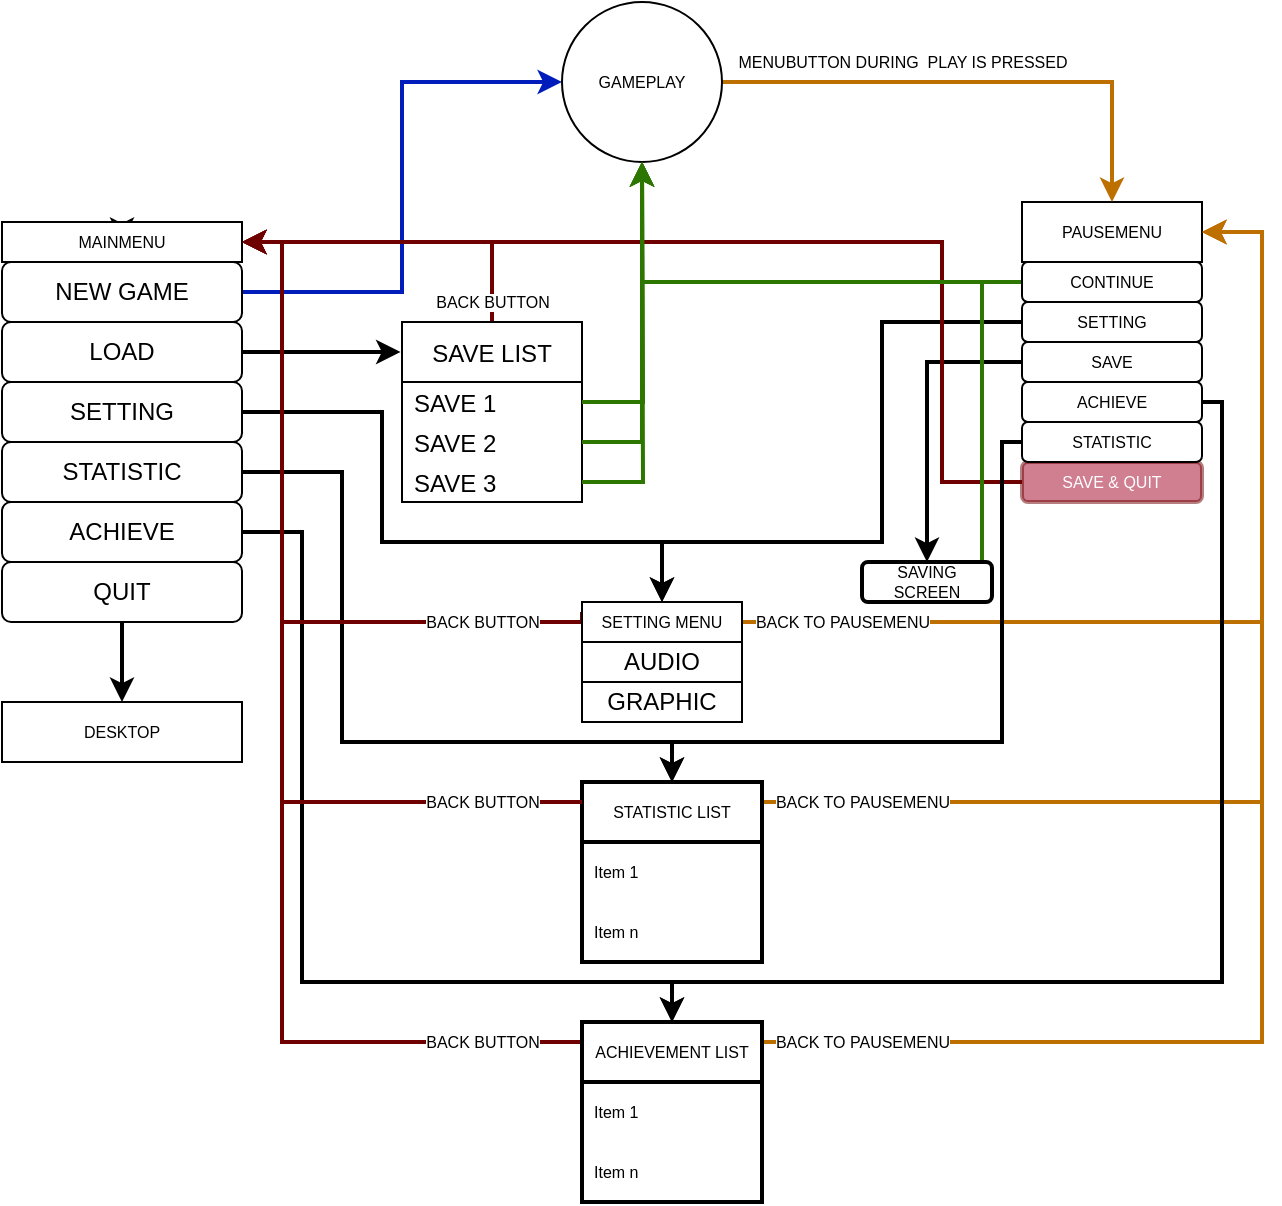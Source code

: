 <mxfile version="20.5.1" type="github">
  <diagram id="prtHgNgQTEPvFCAcTncT" name="Page-1">
    <mxGraphModel dx="1146" dy="655" grid="1" gridSize="10" guides="1" tooltips="1" connect="1" arrows="1" fold="1" page="1" pageScale="1" pageWidth="827" pageHeight="1169" math="0" shadow="0">
      <root>
        <mxCell id="0" />
        <mxCell id="1" parent="0" />
        <mxCell id="apJZovQpeUdkxuOFmRe_-32" style="edgeStyle=orthogonalEdgeStyle;rounded=0;jumpSize=9;orthogonalLoop=1;jettySize=auto;html=1;entryX=0;entryY=0.5;entryDx=0;entryDy=0;strokeColor=#001DBC;strokeWidth=2;fontSize=8;fontColor=#000000;fillColor=#0050ef;" edge="1" parent="1" source="apJZovQpeUdkxuOFmRe_-3" target="apJZovQpeUdkxuOFmRe_-30">
          <mxGeometry relative="1" as="geometry" />
        </mxCell>
        <mxCell id="apJZovQpeUdkxuOFmRe_-3" value="NEW GAME" style="rounded=1;whiteSpace=wrap;html=1;" vertex="1" parent="1">
          <mxGeometry x="120" y="170" width="120" height="30" as="geometry" />
        </mxCell>
        <mxCell id="apJZovQpeUdkxuOFmRe_-48" style="edgeStyle=orthogonalEdgeStyle;rounded=0;jumpSize=9;orthogonalLoop=1;jettySize=auto;html=1;exitX=1;exitY=0.5;exitDx=0;exitDy=0;entryX=-0.008;entryY=0.166;entryDx=0;entryDy=0;entryPerimeter=0;strokeColor=default;strokeWidth=2;fontSize=8;fontColor=#000000;" edge="1" parent="1" source="apJZovQpeUdkxuOFmRe_-4" target="apJZovQpeUdkxuOFmRe_-10">
          <mxGeometry relative="1" as="geometry" />
        </mxCell>
        <mxCell id="apJZovQpeUdkxuOFmRe_-4" value="LOAD" style="rounded=1;whiteSpace=wrap;html=1;" vertex="1" parent="1">
          <mxGeometry x="120" y="200" width="120" height="30" as="geometry" />
        </mxCell>
        <mxCell id="apJZovQpeUdkxuOFmRe_-18" style="edgeStyle=orthogonalEdgeStyle;rounded=0;orthogonalLoop=1;jettySize=auto;html=1;entryX=0.125;entryY=0.257;entryDx=0;entryDy=0;entryPerimeter=0;fontColor=#000000;" edge="1" parent="1" source="apJZovQpeUdkxuOFmRe_-17" target="apJZovQpeUdkxuOFmRe_-16">
          <mxGeometry relative="1" as="geometry" />
        </mxCell>
        <mxCell id="apJZovQpeUdkxuOFmRe_-42" style="edgeStyle=orthogonalEdgeStyle;rounded=0;jumpSize=9;orthogonalLoop=1;jettySize=auto;html=1;entryX=0.5;entryY=0;entryDx=0;entryDy=0;strokeColor=default;strokeWidth=2;fontSize=8;fontColor=#000000;" edge="1" parent="1" source="apJZovQpeUdkxuOFmRe_-5" target="apJZovQpeUdkxuOFmRe_-21">
          <mxGeometry relative="1" as="geometry">
            <Array as="points">
              <mxPoint x="310" y="245" />
              <mxPoint x="310" y="310" />
              <mxPoint x="450" y="310" />
            </Array>
          </mxGeometry>
        </mxCell>
        <mxCell id="apJZovQpeUdkxuOFmRe_-5" value="SETTING" style="rounded=1;whiteSpace=wrap;html=1;" vertex="1" parent="1">
          <mxGeometry x="120" y="230" width="120" height="30" as="geometry" />
        </mxCell>
        <mxCell id="apJZovQpeUdkxuOFmRe_-68" style="edgeStyle=orthogonalEdgeStyle;rounded=0;jumpSize=9;orthogonalLoop=1;jettySize=auto;html=1;exitX=1;exitY=0.5;exitDx=0;exitDy=0;entryX=0.5;entryY=0;entryDx=0;entryDy=0;strokeColor=default;strokeWidth=2;fontSize=8;fontColor=#000000;" edge="1" parent="1" source="apJZovQpeUdkxuOFmRe_-6" target="apJZovQpeUdkxuOFmRe_-60">
          <mxGeometry relative="1" as="geometry">
            <Array as="points">
              <mxPoint x="290" y="275" />
              <mxPoint x="290" y="410" />
              <mxPoint x="455" y="410" />
            </Array>
          </mxGeometry>
        </mxCell>
        <mxCell id="apJZovQpeUdkxuOFmRe_-6" value="STATISTIC" style="rounded=1;whiteSpace=wrap;html=1;" vertex="1" parent="1">
          <mxGeometry x="120" y="260" width="120" height="30" as="geometry" />
        </mxCell>
        <mxCell id="apJZovQpeUdkxuOFmRe_-79" style="edgeStyle=orthogonalEdgeStyle;rounded=0;jumpSize=9;orthogonalLoop=1;jettySize=auto;html=1;exitX=1;exitY=0.5;exitDx=0;exitDy=0;entryX=0.5;entryY=0;entryDx=0;entryDy=0;strokeColor=default;strokeWidth=2;fontSize=8;fontColor=#000000;" edge="1" parent="1" source="apJZovQpeUdkxuOFmRe_-7" target="apJZovQpeUdkxuOFmRe_-74">
          <mxGeometry relative="1" as="geometry">
            <Array as="points">
              <mxPoint x="270" y="305" />
              <mxPoint x="270" y="530" />
              <mxPoint x="455" y="530" />
            </Array>
          </mxGeometry>
        </mxCell>
        <mxCell id="apJZovQpeUdkxuOFmRe_-7" value="ACHIEVE" style="rounded=1;whiteSpace=wrap;html=1;" vertex="1" parent="1">
          <mxGeometry x="120" y="290" width="120" height="30" as="geometry" />
        </mxCell>
        <mxCell id="apJZovQpeUdkxuOFmRe_-26" style="edgeStyle=orthogonalEdgeStyle;rounded=0;jumpSize=9;orthogonalLoop=1;jettySize=auto;html=1;strokeColor=default;strokeWidth=2;fontSize=8;fontColor=#000000;entryX=0.5;entryY=0;entryDx=0;entryDy=0;" edge="1" parent="1" source="apJZovQpeUdkxuOFmRe_-8" target="apJZovQpeUdkxuOFmRe_-27">
          <mxGeometry relative="1" as="geometry">
            <mxPoint x="90" y="530" as="targetPoint" />
          </mxGeometry>
        </mxCell>
        <mxCell id="apJZovQpeUdkxuOFmRe_-8" value="QUIT" style="rounded=1;whiteSpace=wrap;html=1;" vertex="1" parent="1">
          <mxGeometry x="120" y="320" width="120" height="30" as="geometry" />
        </mxCell>
        <mxCell id="apJZovQpeUdkxuOFmRe_-49" value="BACK BUTTON" style="edgeStyle=orthogonalEdgeStyle;rounded=0;jumpSize=9;orthogonalLoop=1;jettySize=auto;html=1;entryX=1;entryY=0.5;entryDx=0;entryDy=0;strokeColor=#6F0000;strokeWidth=2;fontSize=8;fontColor=#000000;fillColor=#a20025;" edge="1" parent="1" source="apJZovQpeUdkxuOFmRe_-10" target="apJZovQpeUdkxuOFmRe_-24">
          <mxGeometry x="-0.879" relative="1" as="geometry">
            <Array as="points">
              <mxPoint x="365" y="160" />
            </Array>
            <mxPoint as="offset" />
          </mxGeometry>
        </mxCell>
        <mxCell id="apJZovQpeUdkxuOFmRe_-10" value="SAVE LIST" style="swimlane;fontStyle=0;childLayout=stackLayout;horizontal=1;startSize=30;horizontalStack=0;resizeParent=1;resizeParentMax=0;resizeLast=0;collapsible=1;marginBottom=0;labelBackgroundColor=default;labelBorderColor=none;gradientColor=none;strokeColor=default;" vertex="1" parent="1">
          <mxGeometry x="320" y="200" width="90" height="90" as="geometry">
            <mxRectangle x="440" y="170" width="70" height="30" as="alternateBounds" />
          </mxGeometry>
        </mxCell>
        <mxCell id="apJZovQpeUdkxuOFmRe_-11" value="SAVE 1" style="text;strokeColor=none;fillColor=none;align=left;verticalAlign=middle;spacingLeft=4;spacingRight=4;overflow=hidden;points=[[0,0.5],[1,0.5]];portConstraint=eastwest;rotatable=0;" vertex="1" parent="apJZovQpeUdkxuOFmRe_-10">
          <mxGeometry y="30" width="90" height="20" as="geometry" />
        </mxCell>
        <mxCell id="apJZovQpeUdkxuOFmRe_-12" value="SAVE 2" style="text;strokeColor=none;fillColor=none;align=left;verticalAlign=middle;spacingLeft=4;spacingRight=4;overflow=hidden;points=[[0,0.5],[1,0.5]];portConstraint=eastwest;rotatable=0;labelBackgroundColor=none;labelBorderColor=none;" vertex="1" parent="apJZovQpeUdkxuOFmRe_-10">
          <mxGeometry y="50" width="90" height="20" as="geometry" />
        </mxCell>
        <mxCell id="apJZovQpeUdkxuOFmRe_-13" value="SAVE 3" style="text;strokeColor=none;fillColor=none;align=left;verticalAlign=middle;spacingLeft=4;spacingRight=4;overflow=hidden;points=[[0,0.5],[1,0.5]];portConstraint=eastwest;rotatable=0;labelBorderColor=none;" vertex="1" parent="apJZovQpeUdkxuOFmRe_-10">
          <mxGeometry y="70" width="90" height="20" as="geometry" />
        </mxCell>
        <mxCell id="apJZovQpeUdkxuOFmRe_-16" value="AUDIO" style="rounded=0;whiteSpace=wrap;html=1;labelBackgroundColor=default;labelBorderColor=none;strokeColor=default;fontColor=#000000;gradientColor=none;" vertex="1" parent="1">
          <mxGeometry x="410" y="360" width="80" height="20" as="geometry" />
        </mxCell>
        <mxCell id="apJZovQpeUdkxuOFmRe_-17" value="GRAPHIC" style="rounded=0;whiteSpace=wrap;html=1;labelBackgroundColor=default;labelBorderColor=none;strokeColor=default;fontColor=#000000;gradientColor=none;" vertex="1" parent="1">
          <mxGeometry x="410" y="380" width="80" height="20" as="geometry" />
        </mxCell>
        <mxCell id="apJZovQpeUdkxuOFmRe_-22" value="BACK BUTTON" style="edgeStyle=orthogonalEdgeStyle;orthogonalLoop=1;jettySize=auto;html=1;exitX=0;exitY=0.25;exitDx=0;exitDy=0;entryX=1;entryY=0.5;entryDx=0;entryDy=0;fontSize=8;fontColor=#000000;rounded=0;strokeWidth=2;fillColor=#a20025;strokeColor=#6F0000;" edge="1" parent="1" source="apJZovQpeUdkxuOFmRe_-21" target="apJZovQpeUdkxuOFmRe_-24">
          <mxGeometry x="-0.699" relative="1" as="geometry">
            <Array as="points">
              <mxPoint x="410" y="350" />
              <mxPoint x="260" y="350" />
              <mxPoint x="260" y="160" />
            </Array>
            <mxPoint as="offset" />
          </mxGeometry>
        </mxCell>
        <mxCell id="apJZovQpeUdkxuOFmRe_-86" value="BACK TO PAUSEMENU" style="edgeStyle=orthogonalEdgeStyle;rounded=0;jumpSize=9;orthogonalLoop=1;jettySize=auto;html=1;entryX=1;entryY=0.5;entryDx=0;entryDy=0;strokeColor=#BD7000;strokeWidth=2;fontSize=8;fontColor=#000000;fillColor=#f0a30a;" edge="1" parent="1" source="apJZovQpeUdkxuOFmRe_-21" target="apJZovQpeUdkxuOFmRe_-28">
          <mxGeometry x="-0.794" relative="1" as="geometry">
            <Array as="points">
              <mxPoint x="750" y="350" />
              <mxPoint x="750" y="155" />
            </Array>
            <mxPoint as="offset" />
          </mxGeometry>
        </mxCell>
        <mxCell id="apJZovQpeUdkxuOFmRe_-21" value="&lt;p style=&quot;line-height: 1.2; font-size: 8px;&quot;&gt;SETTING MENU&lt;/p&gt;" style="rounded=0;whiteSpace=wrap;html=1;labelBackgroundColor=none;labelBorderColor=none;strokeColor=default;fontColor=#000000;gradientColor=none;spacing=0;" vertex="1" parent="1">
          <mxGeometry x="410" y="340" width="80" height="20" as="geometry" />
        </mxCell>
        <mxCell id="apJZovQpeUdkxuOFmRe_-54" style="edgeStyle=orthogonalEdgeStyle;rounded=0;jumpSize=9;orthogonalLoop=1;jettySize=auto;html=1;exitX=0.5;exitY=0;exitDx=0;exitDy=0;strokeColor=default;strokeWidth=2;fontSize=8;fontColor=#000000;" edge="1" parent="1" source="apJZovQpeUdkxuOFmRe_-24">
          <mxGeometry relative="1" as="geometry">
            <mxPoint x="180" y="160" as="targetPoint" />
          </mxGeometry>
        </mxCell>
        <mxCell id="apJZovQpeUdkxuOFmRe_-24" value="MAINMENU" style="rounded=0;whiteSpace=wrap;html=1;labelBackgroundColor=none;labelBorderColor=none;strokeColor=default;fontSize=8;fontColor=#000000;gradientColor=none;" vertex="1" parent="1">
          <mxGeometry x="120" y="150" width="120" height="20" as="geometry" />
        </mxCell>
        <mxCell id="apJZovQpeUdkxuOFmRe_-27" value="DESKTOP" style="rounded=0;whiteSpace=wrap;html=1;labelBackgroundColor=none;labelBorderColor=none;strokeColor=default;fontSize=8;fontColor=#000000;gradientColor=none;" vertex="1" parent="1">
          <mxGeometry x="120" y="390" width="120" height="30" as="geometry" />
        </mxCell>
        <mxCell id="apJZovQpeUdkxuOFmRe_-28" value="PAUSEMENU" style="rounded=0;whiteSpace=wrap;html=1;labelBackgroundColor=none;labelBorderColor=none;strokeColor=default;fontSize=8;fontColor=#000000;gradientColor=none;" vertex="1" parent="1">
          <mxGeometry x="630" y="140" width="90" height="30" as="geometry" />
        </mxCell>
        <mxCell id="apJZovQpeUdkxuOFmRe_-33" value="MENUBUTTON DURING&amp;nbsp; PLAY IS PRESSED" style="edgeStyle=orthogonalEdgeStyle;rounded=0;jumpSize=9;orthogonalLoop=1;jettySize=auto;html=1;exitX=1;exitY=0.5;exitDx=0;exitDy=0;entryX=0.5;entryY=0;entryDx=0;entryDy=0;strokeColor=#BD7000;strokeWidth=2;fontSize=8;fontColor=#000000;fillColor=#f0a30a;" edge="1" parent="1" source="apJZovQpeUdkxuOFmRe_-30" target="apJZovQpeUdkxuOFmRe_-28">
          <mxGeometry x="-0.294" y="10" relative="1" as="geometry">
            <mxPoint as="offset" />
          </mxGeometry>
        </mxCell>
        <mxCell id="apJZovQpeUdkxuOFmRe_-30" value="GAMEPLAY" style="ellipse;whiteSpace=wrap;html=1;aspect=fixed;labelBackgroundColor=none;labelBorderColor=none;strokeColor=default;fontSize=8;fontColor=#000000;gradientColor=none;" vertex="1" parent="1">
          <mxGeometry x="400" y="40" width="80" height="80" as="geometry" />
        </mxCell>
        <mxCell id="apJZovQpeUdkxuOFmRe_-44" style="edgeStyle=orthogonalEdgeStyle;rounded=0;jumpSize=9;orthogonalLoop=1;jettySize=auto;html=1;exitX=0;exitY=0.5;exitDx=0;exitDy=0;strokeColor=#2D7600;strokeWidth=2;fontSize=8;fontColor=#000000;fillColor=#60a917;" edge="1" parent="1" source="apJZovQpeUdkxuOFmRe_-34" target="apJZovQpeUdkxuOFmRe_-30">
          <mxGeometry relative="1" as="geometry" />
        </mxCell>
        <mxCell id="apJZovQpeUdkxuOFmRe_-34" value="CONTINUE" style="rounded=1;whiteSpace=wrap;html=1;labelBackgroundColor=none;labelBorderColor=none;strokeColor=default;fontSize=8;fontColor=#000000;gradientColor=none;" vertex="1" parent="1">
          <mxGeometry x="630" y="170" width="90" height="20" as="geometry" />
        </mxCell>
        <mxCell id="apJZovQpeUdkxuOFmRe_-43" style="edgeStyle=orthogonalEdgeStyle;rounded=0;jumpSize=9;orthogonalLoop=1;jettySize=auto;html=1;exitX=0;exitY=0.5;exitDx=0;exitDy=0;entryX=0.5;entryY=0;entryDx=0;entryDy=0;strokeColor=default;strokeWidth=2;fontSize=8;fontColor=#000000;" edge="1" parent="1" source="apJZovQpeUdkxuOFmRe_-35" target="apJZovQpeUdkxuOFmRe_-21">
          <mxGeometry relative="1" as="geometry">
            <Array as="points">
              <mxPoint x="560" y="200" />
              <mxPoint x="560" y="310" />
              <mxPoint x="450" y="310" />
            </Array>
          </mxGeometry>
        </mxCell>
        <mxCell id="apJZovQpeUdkxuOFmRe_-35" value="SETTING" style="rounded=1;whiteSpace=wrap;html=1;labelBackgroundColor=none;labelBorderColor=none;strokeColor=default;fontSize=8;fontColor=#000000;gradientColor=none;" vertex="1" parent="1">
          <mxGeometry x="630" y="190" width="90" height="20" as="geometry" />
        </mxCell>
        <mxCell id="apJZovQpeUdkxuOFmRe_-46" style="edgeStyle=orthogonalEdgeStyle;rounded=0;jumpSize=9;orthogonalLoop=1;jettySize=auto;html=1;strokeColor=default;strokeWidth=2;fontSize=8;fontColor=#000000;" edge="1" parent="1" source="apJZovQpeUdkxuOFmRe_-36" target="apJZovQpeUdkxuOFmRe_-45">
          <mxGeometry relative="1" as="geometry" />
        </mxCell>
        <mxCell id="apJZovQpeUdkxuOFmRe_-36" value="SAVE" style="rounded=1;whiteSpace=wrap;html=1;labelBackgroundColor=none;labelBorderColor=none;strokeColor=default;fontSize=8;fontColor=#000000;gradientColor=none;" vertex="1" parent="1">
          <mxGeometry x="630" y="210" width="90" height="20" as="geometry" />
        </mxCell>
        <mxCell id="apJZovQpeUdkxuOFmRe_-38" style="edgeStyle=orthogonalEdgeStyle;rounded=0;jumpSize=9;orthogonalLoop=1;jettySize=auto;html=1;entryX=1;entryY=0.5;entryDx=0;entryDy=0;strokeColor=#6F0000;strokeWidth=2;fontSize=8;fontColor=#000000;fillColor=#a20025;" edge="1" parent="1" source="apJZovQpeUdkxuOFmRe_-37" target="apJZovQpeUdkxuOFmRe_-24">
          <mxGeometry relative="1" as="geometry">
            <Array as="points">
              <mxPoint x="590" y="280" />
              <mxPoint x="590" y="160" />
            </Array>
          </mxGeometry>
        </mxCell>
        <mxCell id="apJZovQpeUdkxuOFmRe_-37" value="SAVE &amp;amp; QUIT" style="rounded=1;whiteSpace=wrap;html=1;labelBackgroundColor=none;labelBorderColor=none;strokeColor=#6F0000;fontSize=8;fontColor=#ffffff;fillColor=#a20025;opacity=50;strokeWidth=2;" vertex="1" parent="1">
          <mxGeometry x="630" y="270" width="90" height="20" as="geometry" />
        </mxCell>
        <mxCell id="apJZovQpeUdkxuOFmRe_-57" style="edgeStyle=orthogonalEdgeStyle;rounded=0;jumpSize=9;orthogonalLoop=1;jettySize=auto;html=1;entryX=0.5;entryY=1;entryDx=0;entryDy=0;strokeColor=#2D7600;strokeWidth=2;fontSize=8;fontColor=#000000;fillColor=#60a917;" edge="1" parent="1" source="apJZovQpeUdkxuOFmRe_-45" target="apJZovQpeUdkxuOFmRe_-30">
          <mxGeometry relative="1" as="geometry">
            <Array as="points">
              <mxPoint x="610" y="180" />
              <mxPoint x="440" y="180" />
            </Array>
          </mxGeometry>
        </mxCell>
        <mxCell id="apJZovQpeUdkxuOFmRe_-45" value="SAVING SCREEN" style="rounded=1;whiteSpace=wrap;html=1;labelBackgroundColor=none;labelBorderColor=none;strokeColor=default;fontSize=8;fontColor=#000000;gradientColor=none;strokeWidth=2;" vertex="1" parent="1">
          <mxGeometry x="550" y="320" width="65" height="20" as="geometry" />
        </mxCell>
        <mxCell id="apJZovQpeUdkxuOFmRe_-59" style="edgeStyle=orthogonalEdgeStyle;rounded=0;jumpSize=9;orthogonalLoop=1;jettySize=auto;html=1;strokeColor=#2D7600;strokeWidth=2;fontSize=8;fontColor=#000000;fillColor=#60a917;" edge="1" parent="1" source="apJZovQpeUdkxuOFmRe_-11">
          <mxGeometry relative="1" as="geometry">
            <mxPoint x="440" y="120" as="targetPoint" />
          </mxGeometry>
        </mxCell>
        <mxCell id="apJZovQpeUdkxuOFmRe_-88" value="BACK TO PAUSEMENU" style="edgeStyle=orthogonalEdgeStyle;rounded=0;jumpSize=9;orthogonalLoop=1;jettySize=auto;html=1;exitX=1;exitY=0.25;exitDx=0;exitDy=0;entryX=1;entryY=0.5;entryDx=0;entryDy=0;strokeColor=#BD7000;strokeWidth=2;fontSize=8;fontColor=#000000;fillColor=#f0a30a;" edge="1" parent="1" source="apJZovQpeUdkxuOFmRe_-60" target="apJZovQpeUdkxuOFmRe_-28">
          <mxGeometry x="-0.783" relative="1" as="geometry">
            <Array as="points">
              <mxPoint x="500" y="440" />
              <mxPoint x="750" y="440" />
              <mxPoint x="750" y="155" />
            </Array>
            <mxPoint as="offset" />
          </mxGeometry>
        </mxCell>
        <mxCell id="apJZovQpeUdkxuOFmRe_-60" value="STATISTIC LIST" style="swimlane;fontStyle=0;childLayout=stackLayout;horizontal=1;startSize=30;horizontalStack=0;resizeParent=1;resizeParentMax=0;resizeLast=0;collapsible=1;marginBottom=0;labelBackgroundColor=none;labelBorderColor=none;strokeColor=default;strokeWidth=2;fontSize=8;fontColor=#000000;gradientColor=none;html=0;" vertex="1" parent="1">
          <mxGeometry x="410" y="430" width="90" height="90" as="geometry" />
        </mxCell>
        <mxCell id="apJZovQpeUdkxuOFmRe_-61" value="Item 1" style="text;strokeColor=none;fillColor=none;align=left;verticalAlign=middle;spacingLeft=4;spacingRight=4;overflow=hidden;points=[[0,0.5],[1,0.5]];portConstraint=eastwest;rotatable=0;labelBackgroundColor=none;labelBorderColor=none;strokeWidth=2;fontSize=8;fontColor=#000000;html=0;" vertex="1" parent="apJZovQpeUdkxuOFmRe_-60">
          <mxGeometry y="30" width="90" height="30" as="geometry" />
        </mxCell>
        <mxCell id="apJZovQpeUdkxuOFmRe_-65" value="Item n" style="text;strokeColor=none;fillColor=none;align=left;verticalAlign=middle;spacingLeft=4;spacingRight=4;overflow=hidden;points=[[0,0.5],[1,0.5]];portConstraint=eastwest;rotatable=0;labelBackgroundColor=none;labelBorderColor=none;strokeWidth=2;fontSize=8;fontColor=#000000;html=0;" vertex="1" parent="apJZovQpeUdkxuOFmRe_-60">
          <mxGeometry y="60" width="90" height="30" as="geometry" />
        </mxCell>
        <mxCell id="apJZovQpeUdkxuOFmRe_-67" value="BACK BUTTON" style="edgeStyle=orthogonalEdgeStyle;rounded=0;jumpSize=9;orthogonalLoop=1;jettySize=auto;html=1;strokeColor=#6F0000;strokeWidth=2;fontSize=8;fontColor=#000000;fillColor=#a20025;" edge="1" parent="1" target="apJZovQpeUdkxuOFmRe_-24">
          <mxGeometry x="-0.778" relative="1" as="geometry">
            <mxPoint x="410" y="440" as="sourcePoint" />
            <Array as="points">
              <mxPoint x="260" y="440" />
              <mxPoint x="260" y="160" />
            </Array>
            <mxPoint as="offset" />
          </mxGeometry>
        </mxCell>
        <mxCell id="apJZovQpeUdkxuOFmRe_-81" style="edgeStyle=orthogonalEdgeStyle;rounded=0;jumpSize=9;orthogonalLoop=1;jettySize=auto;html=1;entryX=0.5;entryY=0;entryDx=0;entryDy=0;strokeColor=default;strokeWidth=2;fontSize=8;fontColor=#000000;" edge="1" parent="1" source="apJZovQpeUdkxuOFmRe_-69" target="apJZovQpeUdkxuOFmRe_-74">
          <mxGeometry relative="1" as="geometry">
            <Array as="points">
              <mxPoint x="730" y="240" />
              <mxPoint x="730" y="530" />
              <mxPoint x="455" y="530" />
            </Array>
          </mxGeometry>
        </mxCell>
        <mxCell id="apJZovQpeUdkxuOFmRe_-69" value="ACHIEVE" style="rounded=1;whiteSpace=wrap;html=1;labelBackgroundColor=none;labelBorderColor=none;strokeColor=default;fontSize=8;fontColor=#000000;gradientColor=none;" vertex="1" parent="1">
          <mxGeometry x="630" y="230" width="90" height="20" as="geometry" />
        </mxCell>
        <mxCell id="apJZovQpeUdkxuOFmRe_-80" value="BACK BUTTON" style="edgeStyle=orthogonalEdgeStyle;rounded=0;jumpSize=9;orthogonalLoop=1;jettySize=auto;html=1;entryX=1;entryY=0.5;entryDx=0;entryDy=0;strokeColor=#6F0000;strokeWidth=2;fontSize=8;fontColor=#000000;fillColor=#a20025;" edge="1" parent="1" source="apJZovQpeUdkxuOFmRe_-74" target="apJZovQpeUdkxuOFmRe_-24">
          <mxGeometry x="-0.825" relative="1" as="geometry">
            <Array as="points">
              <mxPoint x="260" y="560" />
              <mxPoint x="260" y="160" />
            </Array>
            <mxPoint as="offset" />
          </mxGeometry>
        </mxCell>
        <mxCell id="apJZovQpeUdkxuOFmRe_-85" value="BACK TO PAUSEMENU" style="edgeStyle=orthogonalEdgeStyle;rounded=0;jumpSize=9;orthogonalLoop=1;jettySize=auto;html=1;exitX=1;exitY=0.25;exitDx=0;exitDy=0;entryX=1;entryY=0.5;entryDx=0;entryDy=0;strokeColor=#BD7000;strokeWidth=2;fontSize=8;fontColor=#000000;fillColor=#f0a30a;" edge="1" parent="1" source="apJZovQpeUdkxuOFmRe_-74" target="apJZovQpeUdkxuOFmRe_-28">
          <mxGeometry x="-0.821" relative="1" as="geometry">
            <Array as="points">
              <mxPoint x="500" y="560" />
              <mxPoint x="750" y="560" />
              <mxPoint x="750" y="155" />
            </Array>
            <mxPoint as="offset" />
          </mxGeometry>
        </mxCell>
        <mxCell id="apJZovQpeUdkxuOFmRe_-74" value="ACHIEVEMENT LIST" style="swimlane;fontStyle=0;childLayout=stackLayout;horizontal=1;startSize=30;horizontalStack=0;resizeParent=1;resizeParentMax=0;resizeLast=0;collapsible=1;marginBottom=0;labelBackgroundColor=none;labelBorderColor=none;strokeColor=default;strokeWidth=2;fontSize=8;fontColor=#000000;gradientColor=none;html=0;" vertex="1" parent="1">
          <mxGeometry x="410" y="550" width="90" height="90" as="geometry" />
        </mxCell>
        <mxCell id="apJZovQpeUdkxuOFmRe_-75" value="Item 1" style="text;strokeColor=none;fillColor=none;align=left;verticalAlign=middle;spacingLeft=4;spacingRight=4;overflow=hidden;points=[[0,0.5],[1,0.5]];portConstraint=eastwest;rotatable=0;labelBackgroundColor=none;labelBorderColor=none;strokeWidth=2;fontSize=8;fontColor=#000000;html=0;" vertex="1" parent="apJZovQpeUdkxuOFmRe_-74">
          <mxGeometry y="30" width="90" height="30" as="geometry" />
        </mxCell>
        <mxCell id="apJZovQpeUdkxuOFmRe_-76" value="Item n" style="text;strokeColor=none;fillColor=none;align=left;verticalAlign=middle;spacingLeft=4;spacingRight=4;overflow=hidden;points=[[0,0.5],[1,0.5]];portConstraint=eastwest;rotatable=0;labelBackgroundColor=none;labelBorderColor=none;strokeWidth=2;fontSize=8;fontColor=#000000;html=0;" vertex="1" parent="apJZovQpeUdkxuOFmRe_-74">
          <mxGeometry y="60" width="90" height="30" as="geometry" />
        </mxCell>
        <mxCell id="apJZovQpeUdkxuOFmRe_-82" style="edgeStyle=orthogonalEdgeStyle;rounded=0;jumpSize=9;orthogonalLoop=1;jettySize=auto;html=1;entryX=0.5;entryY=1;entryDx=0;entryDy=0;strokeColor=#2D7600;strokeWidth=2;fontSize=8;fontColor=#000000;fillColor=#60a917;" edge="1" parent="1" source="apJZovQpeUdkxuOFmRe_-12" target="apJZovQpeUdkxuOFmRe_-30">
          <mxGeometry relative="1" as="geometry" />
        </mxCell>
        <mxCell id="apJZovQpeUdkxuOFmRe_-84" style="edgeStyle=orthogonalEdgeStyle;rounded=0;jumpSize=9;orthogonalLoop=1;jettySize=auto;html=1;exitX=1;exitY=0.5;exitDx=0;exitDy=0;strokeColor=#2D7600;strokeWidth=2;fontSize=8;fontColor=#000000;fillColor=#60a917;" edge="1" parent="1" source="apJZovQpeUdkxuOFmRe_-13">
          <mxGeometry relative="1" as="geometry">
            <mxPoint x="440" y="120" as="targetPoint" />
          </mxGeometry>
        </mxCell>
        <mxCell id="apJZovQpeUdkxuOFmRe_-91" style="edgeStyle=orthogonalEdgeStyle;rounded=0;jumpSize=9;orthogonalLoop=1;jettySize=auto;html=1;entryX=0.5;entryY=0;entryDx=0;entryDy=0;strokeColor=default;strokeWidth=2;fontSize=8;fontColor=#000000;" edge="1" parent="1" source="apJZovQpeUdkxuOFmRe_-87" target="apJZovQpeUdkxuOFmRe_-60">
          <mxGeometry relative="1" as="geometry">
            <Array as="points">
              <mxPoint x="620" y="260" />
              <mxPoint x="620" y="410" />
              <mxPoint x="455" y="410" />
            </Array>
          </mxGeometry>
        </mxCell>
        <mxCell id="apJZovQpeUdkxuOFmRe_-87" value="STATISTIC" style="rounded=1;whiteSpace=wrap;html=1;labelBackgroundColor=none;labelBorderColor=none;strokeColor=default;fontSize=8;fontColor=#000000;gradientColor=none;" vertex="1" parent="1">
          <mxGeometry x="630" y="250" width="90" height="20" as="geometry" />
        </mxCell>
      </root>
    </mxGraphModel>
  </diagram>
</mxfile>
